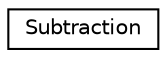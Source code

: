 digraph G
{
  edge [fontname="Helvetica",fontsize="10",labelfontname="Helvetica",labelfontsize="10"];
  node [fontname="Helvetica",fontsize="10",shape=record];
  rankdir="LR";
  Node1 [label="Subtraction",height=0.2,width=0.4,color="black", fillcolor="white", style="filled",URL="$classSubtraction.html"];
}
